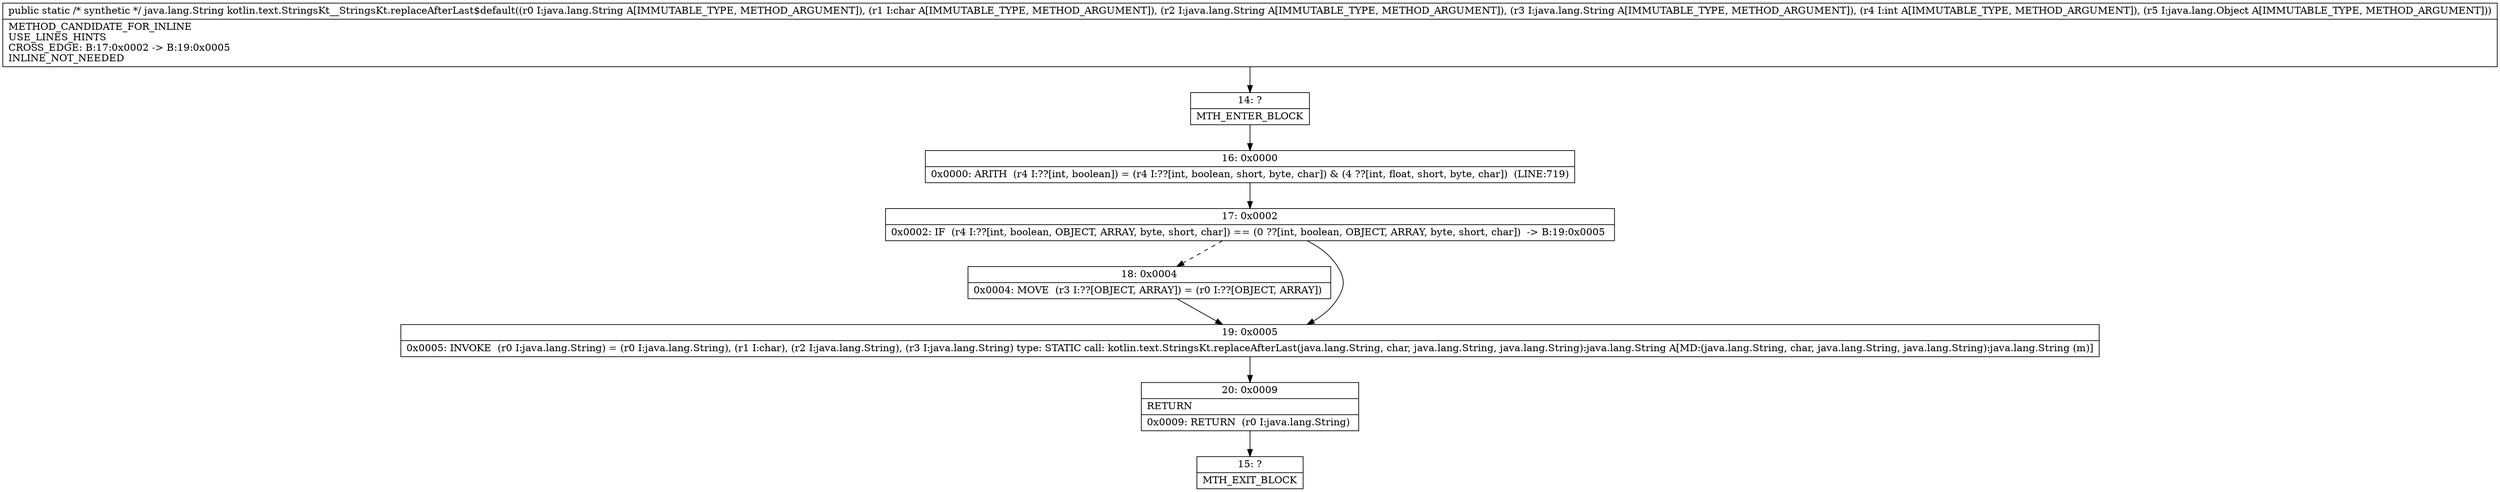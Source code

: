 digraph "CFG forkotlin.text.StringsKt__StringsKt.replaceAfterLast$default(Ljava\/lang\/String;CLjava\/lang\/String;Ljava\/lang\/String;ILjava\/lang\/Object;)Ljava\/lang\/String;" {
Node_14 [shape=record,label="{14\:\ ?|MTH_ENTER_BLOCK\l}"];
Node_16 [shape=record,label="{16\:\ 0x0000|0x0000: ARITH  (r4 I:??[int, boolean]) = (r4 I:??[int, boolean, short, byte, char]) & (4 ??[int, float, short, byte, char])  (LINE:719)\l}"];
Node_17 [shape=record,label="{17\:\ 0x0002|0x0002: IF  (r4 I:??[int, boolean, OBJECT, ARRAY, byte, short, char]) == (0 ??[int, boolean, OBJECT, ARRAY, byte, short, char])  \-\> B:19:0x0005 \l}"];
Node_18 [shape=record,label="{18\:\ 0x0004|0x0004: MOVE  (r3 I:??[OBJECT, ARRAY]) = (r0 I:??[OBJECT, ARRAY]) \l}"];
Node_19 [shape=record,label="{19\:\ 0x0005|0x0005: INVOKE  (r0 I:java.lang.String) = (r0 I:java.lang.String), (r1 I:char), (r2 I:java.lang.String), (r3 I:java.lang.String) type: STATIC call: kotlin.text.StringsKt.replaceAfterLast(java.lang.String, char, java.lang.String, java.lang.String):java.lang.String A[MD:(java.lang.String, char, java.lang.String, java.lang.String):java.lang.String (m)]\l}"];
Node_20 [shape=record,label="{20\:\ 0x0009|RETURN\l|0x0009: RETURN  (r0 I:java.lang.String) \l}"];
Node_15 [shape=record,label="{15\:\ ?|MTH_EXIT_BLOCK\l}"];
MethodNode[shape=record,label="{public static \/* synthetic *\/ java.lang.String kotlin.text.StringsKt__StringsKt.replaceAfterLast$default((r0 I:java.lang.String A[IMMUTABLE_TYPE, METHOD_ARGUMENT]), (r1 I:char A[IMMUTABLE_TYPE, METHOD_ARGUMENT]), (r2 I:java.lang.String A[IMMUTABLE_TYPE, METHOD_ARGUMENT]), (r3 I:java.lang.String A[IMMUTABLE_TYPE, METHOD_ARGUMENT]), (r4 I:int A[IMMUTABLE_TYPE, METHOD_ARGUMENT]), (r5 I:java.lang.Object A[IMMUTABLE_TYPE, METHOD_ARGUMENT]))  | METHOD_CANDIDATE_FOR_INLINE\lUSE_LINES_HINTS\lCROSS_EDGE: B:17:0x0002 \-\> B:19:0x0005\lINLINE_NOT_NEEDED\l}"];
MethodNode -> Node_14;Node_14 -> Node_16;
Node_16 -> Node_17;
Node_17 -> Node_18[style=dashed];
Node_17 -> Node_19;
Node_18 -> Node_19;
Node_19 -> Node_20;
Node_20 -> Node_15;
}

